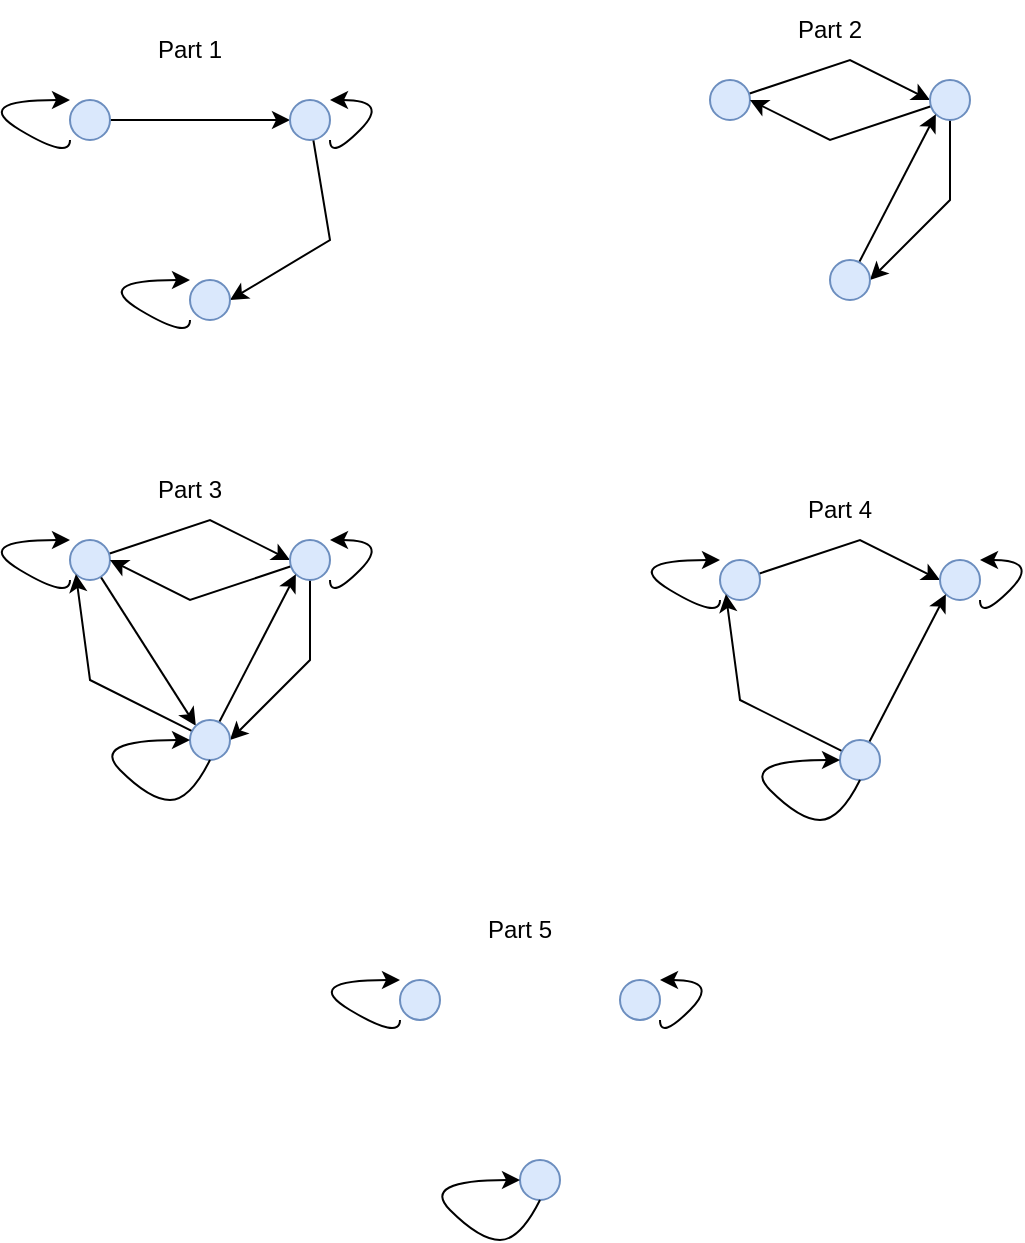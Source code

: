 <mxfile version="25.0.2">
  <diagram name="Page-1" id="N5wzuqnDbLPkbHV00bqx">
    <mxGraphModel dx="1434" dy="836" grid="1" gridSize="10" guides="1" tooltips="1" connect="1" arrows="1" fold="1" page="1" pageScale="1" pageWidth="1019" pageHeight="1320" math="0" shadow="0">
      <root>
        <mxCell id="0" />
        <mxCell id="1" parent="0" />
        <mxCell id="xbu2D-2X7h9R3Do3QWi3-5" style="edgeStyle=orthogonalEdgeStyle;rounded=0;orthogonalLoop=1;jettySize=auto;html=1;entryX=0;entryY=0.5;entryDx=0;entryDy=0;" parent="1" source="xbu2D-2X7h9R3Do3QWi3-1" target="xbu2D-2X7h9R3Do3QWi3-2" edge="1">
          <mxGeometry relative="1" as="geometry" />
        </mxCell>
        <mxCell id="xbu2D-2X7h9R3Do3QWi3-1" value="" style="ellipse;whiteSpace=wrap;html=1;fillColor=#dae8fc;strokeColor=#6c8ebf;" parent="1" vertex="1">
          <mxGeometry x="260" y="160" width="20" height="20" as="geometry" />
        </mxCell>
        <mxCell id="xbu2D-2X7h9R3Do3QWi3-7" style="rounded=0;orthogonalLoop=1;jettySize=auto;html=1;entryX=1;entryY=0.5;entryDx=0;entryDy=0;" parent="1" source="xbu2D-2X7h9R3Do3QWi3-2" target="xbu2D-2X7h9R3Do3QWi3-3" edge="1">
          <mxGeometry relative="1" as="geometry">
            <Array as="points">
              <mxPoint x="390" y="230" />
            </Array>
          </mxGeometry>
        </mxCell>
        <mxCell id="xbu2D-2X7h9R3Do3QWi3-2" value="" style="ellipse;whiteSpace=wrap;html=1;fillColor=#dae8fc;strokeColor=#6c8ebf;" parent="1" vertex="1">
          <mxGeometry x="370" y="160" width="20" height="20" as="geometry" />
        </mxCell>
        <mxCell id="xbu2D-2X7h9R3Do3QWi3-3" value="" style="ellipse;whiteSpace=wrap;html=1;fillColor=#dae8fc;strokeColor=#6c8ebf;" parent="1" vertex="1">
          <mxGeometry x="320" y="250" width="20" height="20" as="geometry" />
        </mxCell>
        <mxCell id="xbu2D-2X7h9R3Do3QWi3-4" value="Part 1" style="text;html=1;strokeColor=none;fillColor=none;align=center;verticalAlign=middle;whiteSpace=wrap;rounded=0;" parent="1" vertex="1">
          <mxGeometry x="290" y="120" width="60" height="30" as="geometry" />
        </mxCell>
        <mxCell id="xbu2D-2X7h9R3Do3QWi3-9" value="" style="curved=1;endArrow=classic;html=1;rounded=0;" parent="1" edge="1">
          <mxGeometry width="50" height="50" relative="1" as="geometry">
            <mxPoint x="260" y="180" as="sourcePoint" />
            <mxPoint x="260" y="160" as="targetPoint" />
            <Array as="points">
              <mxPoint x="260" y="190" />
              <mxPoint x="210" y="160" />
            </Array>
          </mxGeometry>
        </mxCell>
        <mxCell id="xbu2D-2X7h9R3Do3QWi3-10" value="" style="curved=1;endArrow=classic;html=1;rounded=0;" parent="1" edge="1">
          <mxGeometry width="50" height="50" relative="1" as="geometry">
            <mxPoint x="320" y="270" as="sourcePoint" />
            <mxPoint x="320" y="250" as="targetPoint" />
            <Array as="points">
              <mxPoint x="320" y="280" />
              <mxPoint x="270" y="250" />
            </Array>
          </mxGeometry>
        </mxCell>
        <mxCell id="xbu2D-2X7h9R3Do3QWi3-11" value="" style="curved=1;endArrow=classic;html=1;rounded=0;" parent="1" edge="1">
          <mxGeometry width="50" height="50" relative="1" as="geometry">
            <mxPoint x="390" y="180" as="sourcePoint" />
            <mxPoint x="390" y="160" as="targetPoint" />
            <Array as="points">
              <mxPoint x="390" y="190" />
              <mxPoint x="420" y="160" />
            </Array>
          </mxGeometry>
        </mxCell>
        <mxCell id="xbu2D-2X7h9R3Do3QWi3-12" style="rounded=0;orthogonalLoop=1;jettySize=auto;html=1;entryX=0;entryY=0.5;entryDx=0;entryDy=0;" parent="1" source="xbu2D-2X7h9R3Do3QWi3-13" target="xbu2D-2X7h9R3Do3QWi3-15" edge="1">
          <mxGeometry relative="1" as="geometry">
            <Array as="points">
              <mxPoint x="650" y="140" />
            </Array>
          </mxGeometry>
        </mxCell>
        <mxCell id="xbu2D-2X7h9R3Do3QWi3-13" value="" style="ellipse;whiteSpace=wrap;html=1;fillColor=#dae8fc;strokeColor=#6c8ebf;" parent="1" vertex="1">
          <mxGeometry x="580" y="150" width="20" height="20" as="geometry" />
        </mxCell>
        <mxCell id="xbu2D-2X7h9R3Do3QWi3-14" style="rounded=0;orthogonalLoop=1;jettySize=auto;html=1;entryX=1;entryY=0.5;entryDx=0;entryDy=0;" parent="1" source="xbu2D-2X7h9R3Do3QWi3-15" target="xbu2D-2X7h9R3Do3QWi3-16" edge="1">
          <mxGeometry relative="1" as="geometry">
            <Array as="points">
              <mxPoint x="700" y="210" />
            </Array>
          </mxGeometry>
        </mxCell>
        <mxCell id="xbu2D-2X7h9R3Do3QWi3-21" style="rounded=0;orthogonalLoop=1;jettySize=auto;html=1;entryX=1;entryY=0.5;entryDx=0;entryDy=0;" parent="1" source="xbu2D-2X7h9R3Do3QWi3-15" target="xbu2D-2X7h9R3Do3QWi3-13" edge="1">
          <mxGeometry relative="1" as="geometry">
            <Array as="points">
              <mxPoint x="640" y="180" />
            </Array>
          </mxGeometry>
        </mxCell>
        <mxCell id="xbu2D-2X7h9R3Do3QWi3-15" value="" style="ellipse;whiteSpace=wrap;html=1;fillColor=#dae8fc;strokeColor=#6c8ebf;" parent="1" vertex="1">
          <mxGeometry x="690" y="150" width="20" height="20" as="geometry" />
        </mxCell>
        <mxCell id="xbu2D-2X7h9R3Do3QWi3-22" style="rounded=0;orthogonalLoop=1;jettySize=auto;html=1;entryX=0;entryY=1;entryDx=0;entryDy=0;" parent="1" source="xbu2D-2X7h9R3Do3QWi3-16" target="xbu2D-2X7h9R3Do3QWi3-15" edge="1">
          <mxGeometry relative="1" as="geometry" />
        </mxCell>
        <mxCell id="xbu2D-2X7h9R3Do3QWi3-16" value="" style="ellipse;whiteSpace=wrap;html=1;fillColor=#dae8fc;strokeColor=#6c8ebf;" parent="1" vertex="1">
          <mxGeometry x="640" y="240" width="20" height="20" as="geometry" />
        </mxCell>
        <mxCell id="xbu2D-2X7h9R3Do3QWi3-17" value="Part 2" style="text;html=1;strokeColor=none;fillColor=none;align=center;verticalAlign=middle;whiteSpace=wrap;rounded=0;" parent="1" vertex="1">
          <mxGeometry x="610" y="110" width="60" height="30" as="geometry" />
        </mxCell>
        <mxCell id="xbu2D-2X7h9R3Do3QWi3-40" style="rounded=0;orthogonalLoop=1;jettySize=auto;html=1;entryX=0;entryY=0.5;entryDx=0;entryDy=0;" parent="1" source="xbu2D-2X7h9R3Do3QWi3-41" target="xbu2D-2X7h9R3Do3QWi3-44" edge="1">
          <mxGeometry relative="1" as="geometry">
            <Array as="points">
              <mxPoint x="330" y="370" />
            </Array>
          </mxGeometry>
        </mxCell>
        <mxCell id="xbu2D-2X7h9R3Do3QWi3-49" style="rounded=0;orthogonalLoop=1;jettySize=auto;html=1;entryX=0;entryY=0;entryDx=0;entryDy=0;" parent="1" source="xbu2D-2X7h9R3Do3QWi3-41" target="xbu2D-2X7h9R3Do3QWi3-46" edge="1">
          <mxGeometry relative="1" as="geometry" />
        </mxCell>
        <mxCell id="xbu2D-2X7h9R3Do3QWi3-41" value="" style="ellipse;whiteSpace=wrap;html=1;fillColor=#dae8fc;strokeColor=#6c8ebf;" parent="1" vertex="1">
          <mxGeometry x="260" y="380" width="20" height="20" as="geometry" />
        </mxCell>
        <mxCell id="xbu2D-2X7h9R3Do3QWi3-42" style="rounded=0;orthogonalLoop=1;jettySize=auto;html=1;entryX=1;entryY=0.5;entryDx=0;entryDy=0;" parent="1" source="xbu2D-2X7h9R3Do3QWi3-44" target="xbu2D-2X7h9R3Do3QWi3-46" edge="1">
          <mxGeometry relative="1" as="geometry">
            <Array as="points">
              <mxPoint x="380" y="440" />
            </Array>
          </mxGeometry>
        </mxCell>
        <mxCell id="xbu2D-2X7h9R3Do3QWi3-43" style="rounded=0;orthogonalLoop=1;jettySize=auto;html=1;entryX=1;entryY=0.5;entryDx=0;entryDy=0;" parent="1" source="xbu2D-2X7h9R3Do3QWi3-44" target="xbu2D-2X7h9R3Do3QWi3-41" edge="1">
          <mxGeometry relative="1" as="geometry">
            <Array as="points">
              <mxPoint x="320" y="410" />
            </Array>
          </mxGeometry>
        </mxCell>
        <mxCell id="xbu2D-2X7h9R3Do3QWi3-44" value="" style="ellipse;whiteSpace=wrap;html=1;fillColor=#dae8fc;strokeColor=#6c8ebf;" parent="1" vertex="1">
          <mxGeometry x="370" y="380" width="20" height="20" as="geometry" />
        </mxCell>
        <mxCell id="xbu2D-2X7h9R3Do3QWi3-45" style="rounded=0;orthogonalLoop=1;jettySize=auto;html=1;entryX=0;entryY=1;entryDx=0;entryDy=0;" parent="1" source="xbu2D-2X7h9R3Do3QWi3-46" target="xbu2D-2X7h9R3Do3QWi3-44" edge="1">
          <mxGeometry relative="1" as="geometry" />
        </mxCell>
        <mxCell id="xbu2D-2X7h9R3Do3QWi3-48" style="rounded=0;orthogonalLoop=1;jettySize=auto;html=1;entryX=0;entryY=1;entryDx=0;entryDy=0;" parent="1" source="xbu2D-2X7h9R3Do3QWi3-46" target="xbu2D-2X7h9R3Do3QWi3-41" edge="1">
          <mxGeometry relative="1" as="geometry">
            <Array as="points">
              <mxPoint x="270" y="450" />
            </Array>
          </mxGeometry>
        </mxCell>
        <mxCell id="xbu2D-2X7h9R3Do3QWi3-46" value="" style="ellipse;whiteSpace=wrap;html=1;fillColor=#dae8fc;strokeColor=#6c8ebf;" parent="1" vertex="1">
          <mxGeometry x="320" y="470" width="20" height="20" as="geometry" />
        </mxCell>
        <mxCell id="xbu2D-2X7h9R3Do3QWi3-47" value="Part 3" style="text;html=1;strokeColor=none;fillColor=none;align=center;verticalAlign=middle;whiteSpace=wrap;rounded=0;" parent="1" vertex="1">
          <mxGeometry x="290" y="340" width="60" height="30" as="geometry" />
        </mxCell>
        <mxCell id="xbu2D-2X7h9R3Do3QWi3-52" value="" style="curved=1;endArrow=classic;html=1;rounded=0;" parent="1" edge="1">
          <mxGeometry width="50" height="50" relative="1" as="geometry">
            <mxPoint x="260" y="400" as="sourcePoint" />
            <mxPoint x="260" y="380" as="targetPoint" />
            <Array as="points">
              <mxPoint x="260" y="410" />
              <mxPoint x="210" y="380" />
            </Array>
          </mxGeometry>
        </mxCell>
        <mxCell id="xbu2D-2X7h9R3Do3QWi3-53" value="" style="curved=1;endArrow=classic;html=1;rounded=0;exitX=0.5;exitY=1;exitDx=0;exitDy=0;" parent="1" source="xbu2D-2X7h9R3Do3QWi3-46" edge="1">
          <mxGeometry width="50" height="50" relative="1" as="geometry">
            <mxPoint x="320" y="500" as="sourcePoint" />
            <mxPoint x="320" y="480" as="targetPoint" />
            <Array as="points">
              <mxPoint x="320" y="510" />
              <mxPoint x="300" y="510" />
              <mxPoint x="270" y="480" />
            </Array>
          </mxGeometry>
        </mxCell>
        <mxCell id="xbu2D-2X7h9R3Do3QWi3-54" value="" style="curved=1;endArrow=classic;html=1;rounded=0;" parent="1" edge="1">
          <mxGeometry width="50" height="50" relative="1" as="geometry">
            <mxPoint x="390" y="400" as="sourcePoint" />
            <mxPoint x="390" y="380" as="targetPoint" />
            <Array as="points">
              <mxPoint x="390" y="410" />
              <mxPoint x="420" y="380" />
            </Array>
          </mxGeometry>
        </mxCell>
        <mxCell id="xbu2D-2X7h9R3Do3QWi3-55" style="rounded=0;orthogonalLoop=1;jettySize=auto;html=1;entryX=0;entryY=0.5;entryDx=0;entryDy=0;" parent="1" source="xbu2D-2X7h9R3Do3QWi3-57" target="xbu2D-2X7h9R3Do3QWi3-60" edge="1">
          <mxGeometry relative="1" as="geometry">
            <Array as="points">
              <mxPoint x="655" y="380" />
            </Array>
          </mxGeometry>
        </mxCell>
        <mxCell id="xbu2D-2X7h9R3Do3QWi3-57" value="" style="ellipse;whiteSpace=wrap;html=1;fillColor=#dae8fc;strokeColor=#6c8ebf;" parent="1" vertex="1">
          <mxGeometry x="585" y="390" width="20" height="20" as="geometry" />
        </mxCell>
        <mxCell id="xbu2D-2X7h9R3Do3QWi3-60" value="" style="ellipse;whiteSpace=wrap;html=1;fillColor=#dae8fc;strokeColor=#6c8ebf;" parent="1" vertex="1">
          <mxGeometry x="695" y="390" width="20" height="20" as="geometry" />
        </mxCell>
        <mxCell id="xbu2D-2X7h9R3Do3QWi3-61" style="rounded=0;orthogonalLoop=1;jettySize=auto;html=1;entryX=0;entryY=1;entryDx=0;entryDy=0;" parent="1" source="xbu2D-2X7h9R3Do3QWi3-63" target="xbu2D-2X7h9R3Do3QWi3-60" edge="1">
          <mxGeometry relative="1" as="geometry" />
        </mxCell>
        <mxCell id="xbu2D-2X7h9R3Do3QWi3-62" style="rounded=0;orthogonalLoop=1;jettySize=auto;html=1;entryX=0;entryY=1;entryDx=0;entryDy=0;" parent="1" source="xbu2D-2X7h9R3Do3QWi3-63" target="xbu2D-2X7h9R3Do3QWi3-57" edge="1">
          <mxGeometry relative="1" as="geometry">
            <Array as="points">
              <mxPoint x="595" y="460" />
            </Array>
          </mxGeometry>
        </mxCell>
        <mxCell id="xbu2D-2X7h9R3Do3QWi3-63" value="" style="ellipse;whiteSpace=wrap;html=1;fillColor=#dae8fc;strokeColor=#6c8ebf;" parent="1" vertex="1">
          <mxGeometry x="645" y="480" width="20" height="20" as="geometry" />
        </mxCell>
        <mxCell id="xbu2D-2X7h9R3Do3QWi3-64" value="Part 4" style="text;html=1;strokeColor=none;fillColor=none;align=center;verticalAlign=middle;whiteSpace=wrap;rounded=0;" parent="1" vertex="1">
          <mxGeometry x="615" y="350" width="60" height="30" as="geometry" />
        </mxCell>
        <mxCell id="xbu2D-2X7h9R3Do3QWi3-65" value="" style="curved=1;endArrow=classic;html=1;rounded=0;" parent="1" edge="1">
          <mxGeometry width="50" height="50" relative="1" as="geometry">
            <mxPoint x="585" y="410" as="sourcePoint" />
            <mxPoint x="585" y="390" as="targetPoint" />
            <Array as="points">
              <mxPoint x="585" y="420" />
              <mxPoint x="535" y="390" />
            </Array>
          </mxGeometry>
        </mxCell>
        <mxCell id="xbu2D-2X7h9R3Do3QWi3-66" value="" style="curved=1;endArrow=classic;html=1;rounded=0;exitX=0.5;exitY=1;exitDx=0;exitDy=0;" parent="1" source="xbu2D-2X7h9R3Do3QWi3-63" edge="1">
          <mxGeometry width="50" height="50" relative="1" as="geometry">
            <mxPoint x="645" y="510" as="sourcePoint" />
            <mxPoint x="645" y="490" as="targetPoint" />
            <Array as="points">
              <mxPoint x="645" y="520" />
              <mxPoint x="625" y="520" />
              <mxPoint x="595" y="490" />
            </Array>
          </mxGeometry>
        </mxCell>
        <mxCell id="xbu2D-2X7h9R3Do3QWi3-67" value="" style="curved=1;endArrow=classic;html=1;rounded=0;" parent="1" edge="1">
          <mxGeometry width="50" height="50" relative="1" as="geometry">
            <mxPoint x="715" y="410" as="sourcePoint" />
            <mxPoint x="715" y="390" as="targetPoint" />
            <Array as="points">
              <mxPoint x="715" y="420" />
              <mxPoint x="745" y="390" />
            </Array>
          </mxGeometry>
        </mxCell>
        <mxCell id="0temzFQnFuZ0F-ED-LHK-2" value="" style="ellipse;whiteSpace=wrap;html=1;fillColor=#dae8fc;strokeColor=#6c8ebf;" vertex="1" parent="1">
          <mxGeometry x="425" y="600" width="20" height="20" as="geometry" />
        </mxCell>
        <mxCell id="0temzFQnFuZ0F-ED-LHK-3" value="" style="ellipse;whiteSpace=wrap;html=1;fillColor=#dae8fc;strokeColor=#6c8ebf;" vertex="1" parent="1">
          <mxGeometry x="535" y="600" width="20" height="20" as="geometry" />
        </mxCell>
        <mxCell id="0temzFQnFuZ0F-ED-LHK-6" value="" style="ellipse;whiteSpace=wrap;html=1;fillColor=#dae8fc;strokeColor=#6c8ebf;" vertex="1" parent="1">
          <mxGeometry x="485" y="690" width="20" height="20" as="geometry" />
        </mxCell>
        <mxCell id="0temzFQnFuZ0F-ED-LHK-7" value="Part 5" style="text;html=1;strokeColor=none;fillColor=none;align=center;verticalAlign=middle;whiteSpace=wrap;rounded=0;" vertex="1" parent="1">
          <mxGeometry x="455" y="560" width="60" height="30" as="geometry" />
        </mxCell>
        <mxCell id="0temzFQnFuZ0F-ED-LHK-8" value="" style="curved=1;endArrow=classic;html=1;rounded=0;" edge="1" parent="1">
          <mxGeometry width="50" height="50" relative="1" as="geometry">
            <mxPoint x="425" y="620" as="sourcePoint" />
            <mxPoint x="425" y="600" as="targetPoint" />
            <Array as="points">
              <mxPoint x="425" y="630" />
              <mxPoint x="375" y="600" />
            </Array>
          </mxGeometry>
        </mxCell>
        <mxCell id="0temzFQnFuZ0F-ED-LHK-9" value="" style="curved=1;endArrow=classic;html=1;rounded=0;exitX=0.5;exitY=1;exitDx=0;exitDy=0;" edge="1" parent="1" source="0temzFQnFuZ0F-ED-LHK-6">
          <mxGeometry width="50" height="50" relative="1" as="geometry">
            <mxPoint x="485" y="720" as="sourcePoint" />
            <mxPoint x="485" y="700" as="targetPoint" />
            <Array as="points">
              <mxPoint x="485" y="730" />
              <mxPoint x="465" y="730" />
              <mxPoint x="435" y="700" />
            </Array>
          </mxGeometry>
        </mxCell>
        <mxCell id="0temzFQnFuZ0F-ED-LHK-10" value="" style="curved=1;endArrow=classic;html=1;rounded=0;" edge="1" parent="1">
          <mxGeometry width="50" height="50" relative="1" as="geometry">
            <mxPoint x="555" y="620" as="sourcePoint" />
            <mxPoint x="555" y="600" as="targetPoint" />
            <Array as="points">
              <mxPoint x="555" y="630" />
              <mxPoint x="585" y="600" />
            </Array>
          </mxGeometry>
        </mxCell>
      </root>
    </mxGraphModel>
  </diagram>
</mxfile>
